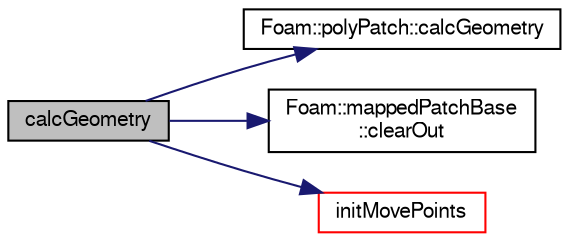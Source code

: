 digraph "calcGeometry"
{
  bgcolor="transparent";
  edge [fontname="FreeSans",fontsize="10",labelfontname="FreeSans",labelfontsize="10"];
  node [fontname="FreeSans",fontsize="10",shape=record];
  rankdir="LR";
  Node35 [label="calcGeometry",height=0.2,width=0.4,color="black", fillcolor="grey75", style="filled", fontcolor="black"];
  Node35 -> Node36 [color="midnightblue",fontsize="10",style="solid",fontname="FreeSans"];
  Node36 [label="Foam::polyPatch::calcGeometry",height=0.2,width=0.4,color="black",URL="$a27478.html#acc426e9af65fb707bdcabbd619599cd8",tooltip="Calculate the patch geometry. "];
  Node35 -> Node37 [color="midnightblue",fontsize="10",style="solid",fontname="FreeSans"];
  Node37 [label="Foam::mappedPatchBase\l::clearOut",height=0.2,width=0.4,color="black",URL="$a25094.html#af320697688df08f1438d37a86bcaf25d"];
  Node35 -> Node38 [color="midnightblue",fontsize="10",style="solid",fontname="FreeSans"];
  Node38 [label="initMovePoints",height=0.2,width=0.4,color="red",URL="$a25106.html#a2bad1de417e8eb8f09a4ed66147a3274",tooltip="Initialise the patches for moving points. "];
}
